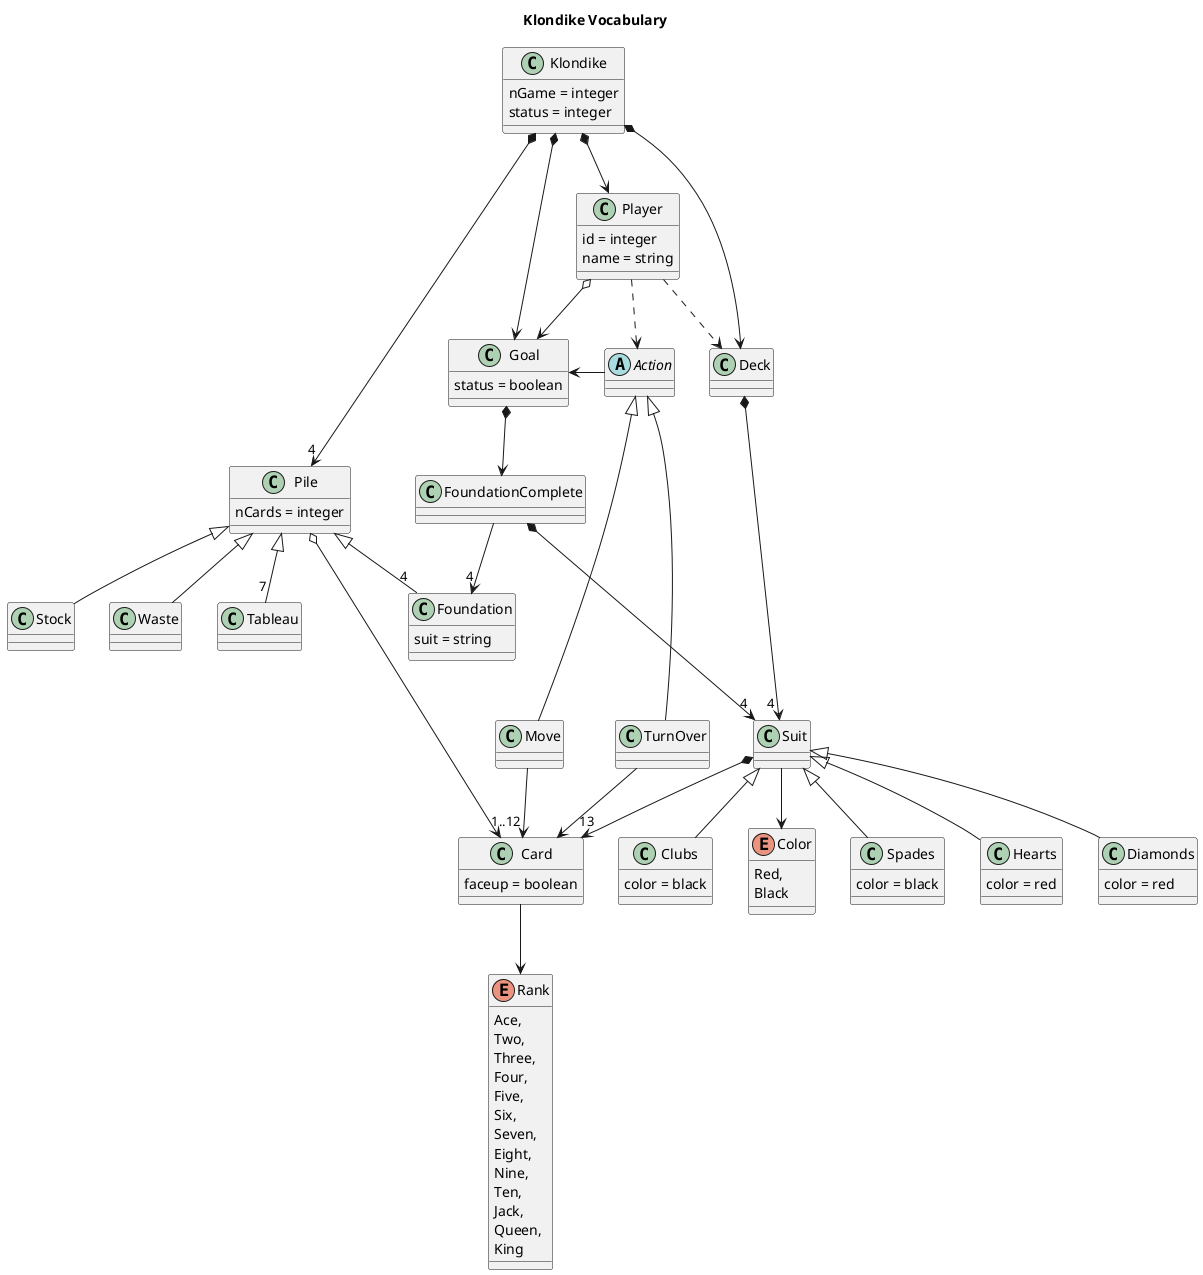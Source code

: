 @startuml klondike--vocabulary

title Klondike Vocabulary

class Klondike {
    nGame = integer
    status = integer
}
class Player {
    id = integer
    name = string
}

class Pile {
    nCards = integer
}
    class Stock
    class Waste
    class Foundation {
        suit = string
    }
    class Tableau

class Deck

class Card {
    faceup = boolean
}
enum Rank {
    Ace,
    Two,
    Three,
    Four,
    Five,
    Six,
    Seven,
    Eight,
    Nine,
    Ten,
    Jack,
    Queen,
    King
}

class Suit
    class Spades
    class Hearts
    class Diamonds
    class Clubs

enum Color {
    Red,
    Black
}

abstract Action
    class Move
    class TurnOver

class Goal {
    status = boolean
}

class Spades {
    color = black
}

class Clubs {
    color = black
}

class Diamonds {
    color = red
}

class Hearts {
    color = red
}



Klondike *--> Player
Klondike *--> "4" Pile
Klondike *--> Deck
Klondike *--> Goal

Player ..> Action
Player o--> Goal
Player ..> Deck
Goal *--> FoundationComplete
FoundationComplete --> "4" Foundation
FoundationComplete *---> "4" Suit

Action -left-> Goal
Action <|-down-- Move
Action <|-down-- TurnOver
Move --> "1..12" Card
TurnOver --> Card

Pile o--> Card
Pile <|-down- Stock
Pile <|-down- Waste
Pile <|-down- "4" Foundation
Pile <|-down- "7" Tableau

Deck *---> "4 " Suit
Suit *--> "13" Card
Card --> Rank

Suit --> Color
Suit <|-- Hearts
Suit <|-- Spades
Suit <|-- Diamonds
Suit <|-- Clubs



@enduml